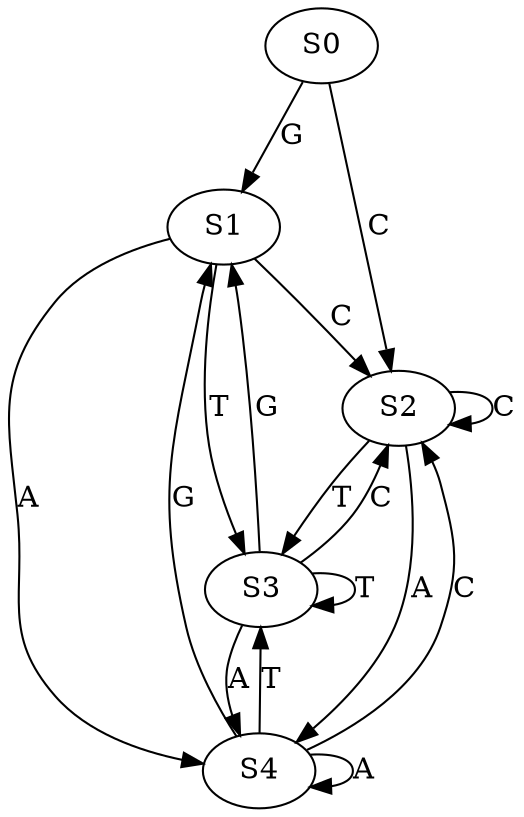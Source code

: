 strict digraph  {
	S0 -> S1 [ label = G ];
	S0 -> S2 [ label = C ];
	S1 -> S2 [ label = C ];
	S1 -> S3 [ label = T ];
	S1 -> S4 [ label = A ];
	S2 -> S4 [ label = A ];
	S2 -> S3 [ label = T ];
	S2 -> S2 [ label = C ];
	S3 -> S1 [ label = G ];
	S3 -> S2 [ label = C ];
	S3 -> S4 [ label = A ];
	S3 -> S3 [ label = T ];
	S4 -> S1 [ label = G ];
	S4 -> S3 [ label = T ];
	S4 -> S4 [ label = A ];
	S4 -> S2 [ label = C ];
}
